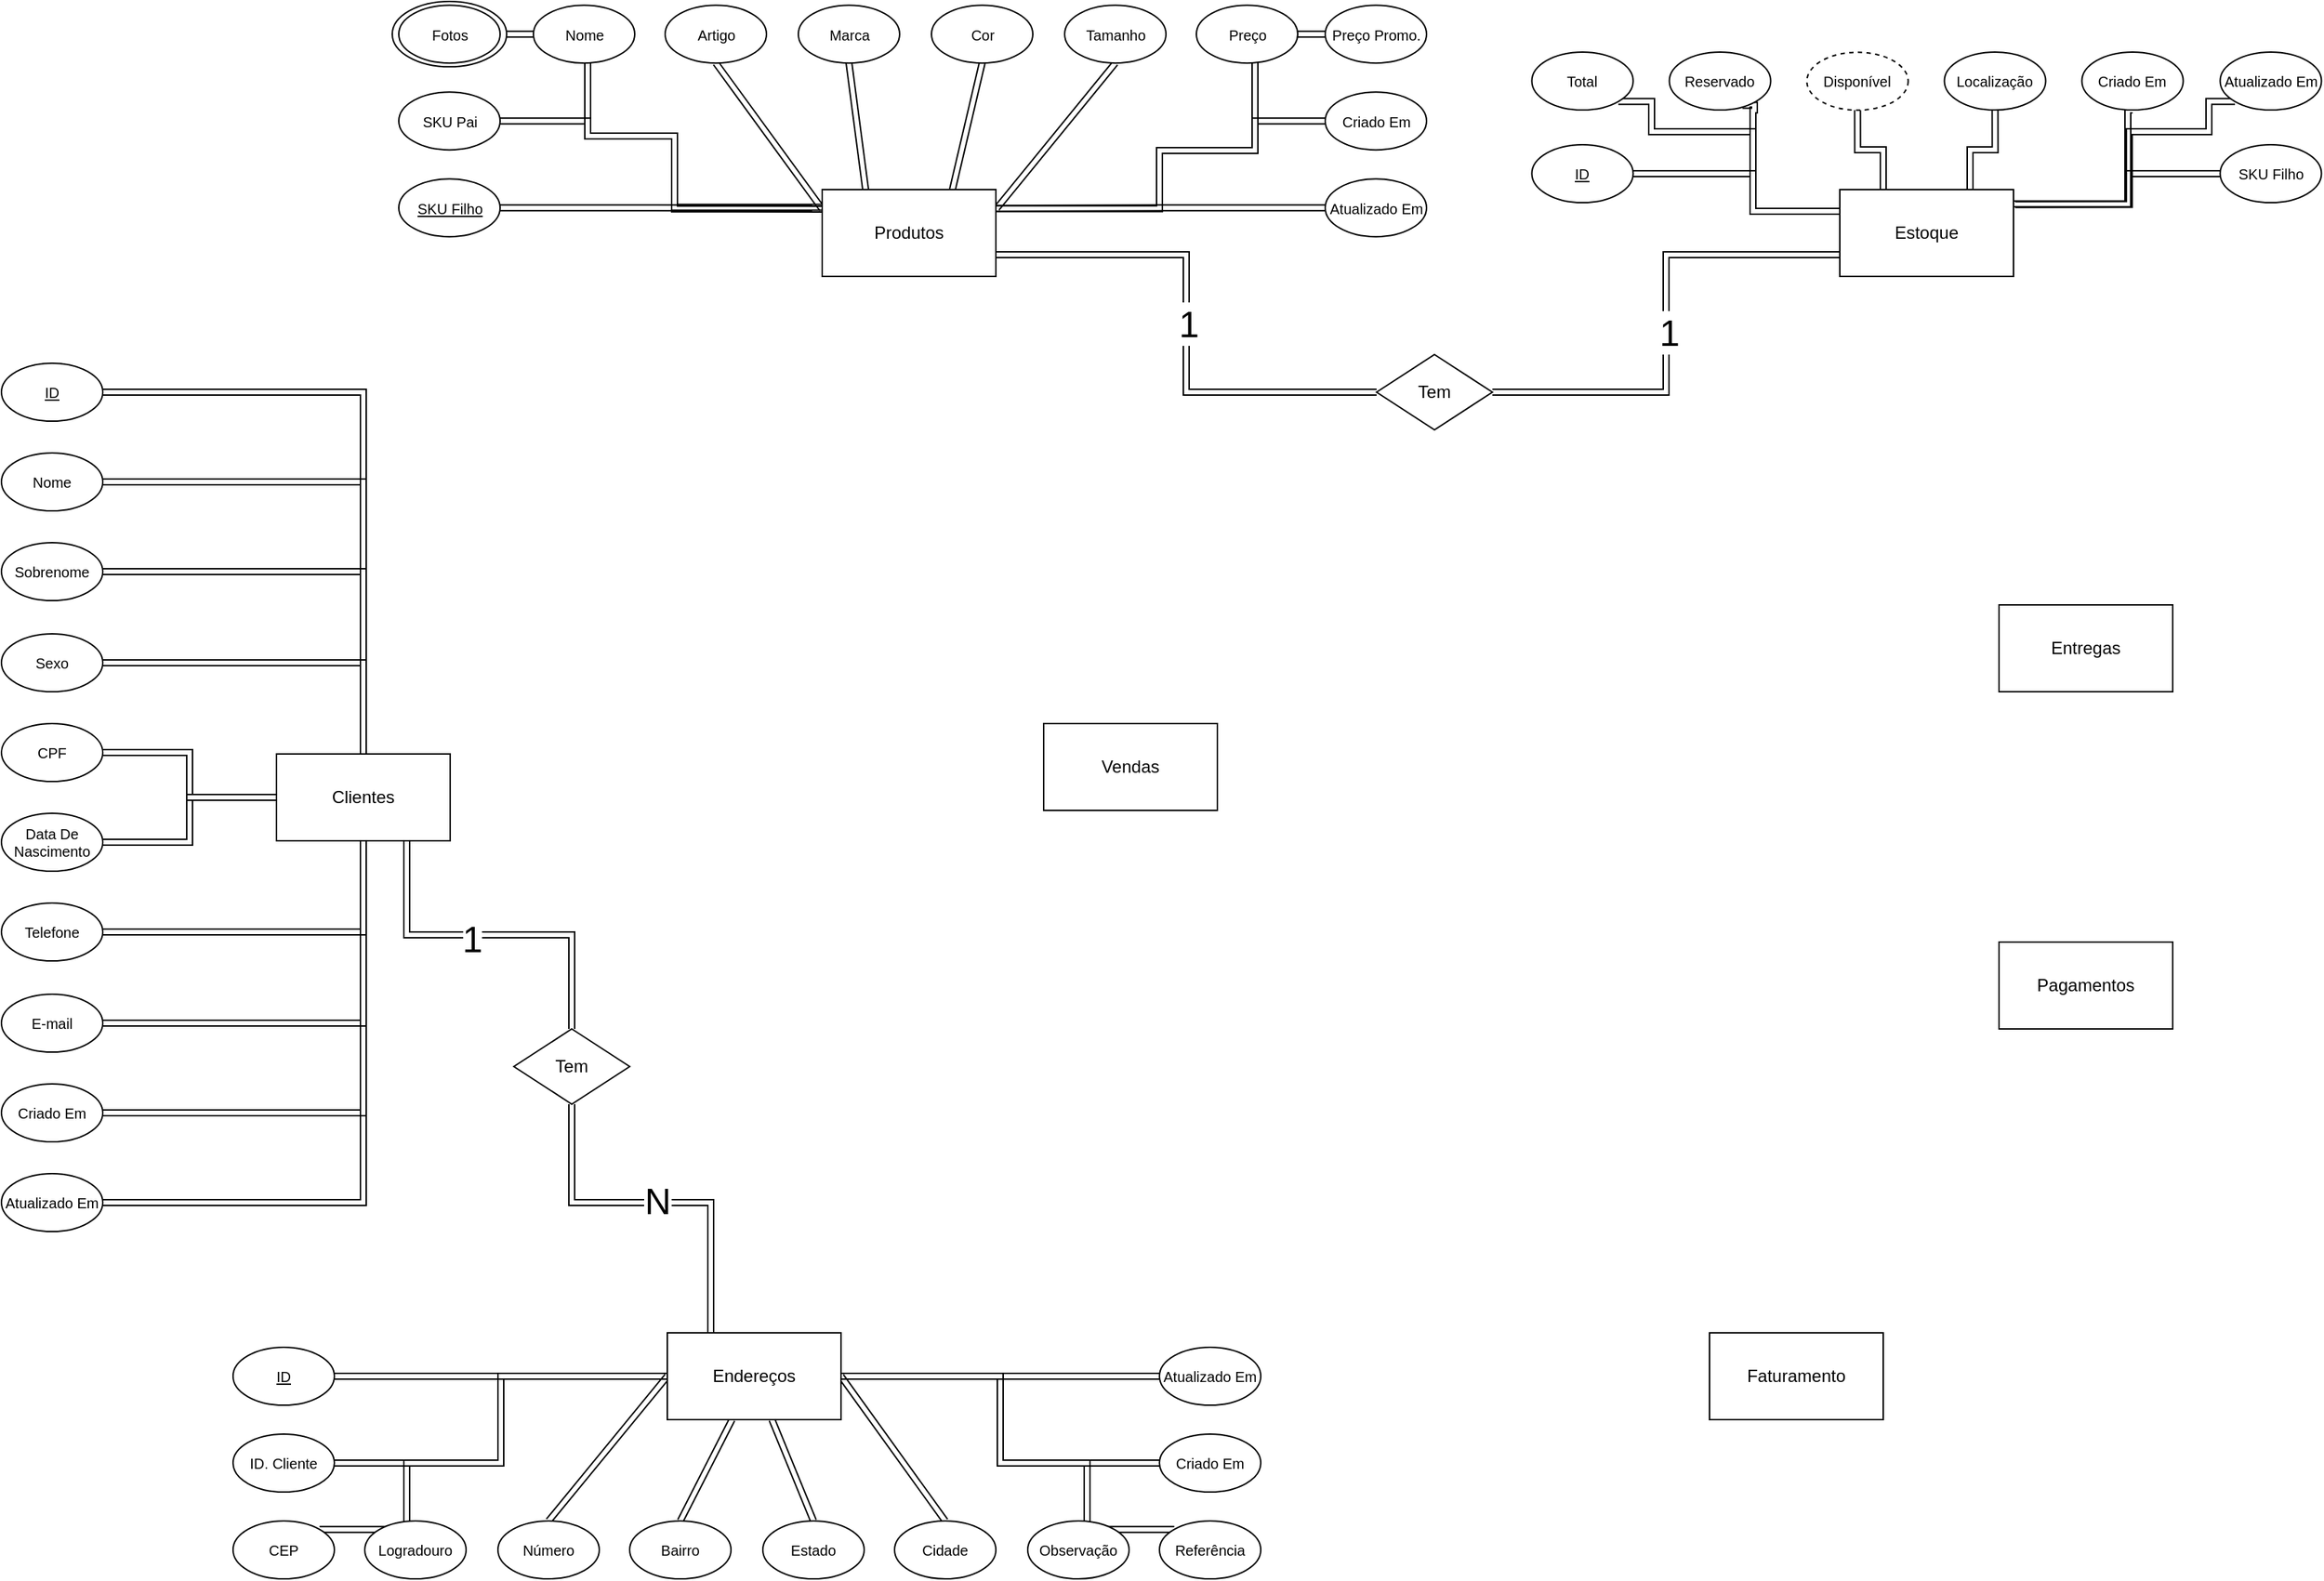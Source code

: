 <mxfile version="22.1.5" type="github">
  <diagram id="R2lEEEUBdFMjLlhIrx00" name="Page-1">
    <mxGraphModel dx="2548" dy="1420" grid="1" gridSize="10" guides="1" tooltips="1" connect="1" arrows="0" fold="1" page="1" pageScale="1" pageWidth="1920" pageHeight="1200" math="0" shadow="0" extFonts="Permanent Marker^https://fonts.googleapis.com/css?family=Permanent+Marker">
      <root>
        <mxCell id="0" />
        <mxCell id="1" parent="0" />
        <mxCell id="kjcYXcIze7tY7zo2vyRR-1" value="Clientes" style="rounded=0;whiteSpace=wrap;html=1;" parent="1" vertex="1">
          <mxGeometry x="230" y="570" width="120" height="60" as="geometry" />
        </mxCell>
        <mxCell id="kjcYXcIze7tY7zo2vyRR-16" style="edgeStyle=orthogonalEdgeStyle;rounded=0;orthogonalLoop=1;jettySize=auto;html=1;shape=link;" parent="1" source="kjcYXcIze7tY7zo2vyRR-2" target="kjcYXcIze7tY7zo2vyRR-1" edge="1">
          <mxGeometry relative="1" as="geometry" />
        </mxCell>
        <mxCell id="kjcYXcIze7tY7zo2vyRR-2" value="ID" style="ellipse;whiteSpace=wrap;html=1;flipV=0;fontSize=10;fontStyle=4" parent="1" vertex="1">
          <mxGeometry x="40" y="300" width="70" height="40" as="geometry" />
        </mxCell>
        <mxCell id="kjcYXcIze7tY7zo2vyRR-17" style="edgeStyle=orthogonalEdgeStyle;rounded=0;orthogonalLoop=1;jettySize=auto;html=1;shape=link;" parent="1" source="kjcYXcIze7tY7zo2vyRR-3" target="kjcYXcIze7tY7zo2vyRR-1" edge="1">
          <mxGeometry relative="1" as="geometry" />
        </mxCell>
        <mxCell id="kjcYXcIze7tY7zo2vyRR-3" value="Nome" style="ellipse;whiteSpace=wrap;html=1;flipV=0;fontSize=10;" parent="1" vertex="1">
          <mxGeometry x="40" y="362" width="70" height="40" as="geometry" />
        </mxCell>
        <mxCell id="kjcYXcIze7tY7zo2vyRR-18" style="edgeStyle=orthogonalEdgeStyle;rounded=0;orthogonalLoop=1;jettySize=auto;html=1;shape=link;" parent="1" source="kjcYXcIze7tY7zo2vyRR-4" target="kjcYXcIze7tY7zo2vyRR-1" edge="1">
          <mxGeometry relative="1" as="geometry" />
        </mxCell>
        <mxCell id="kjcYXcIze7tY7zo2vyRR-4" value="Sobrenome" style="ellipse;whiteSpace=wrap;html=1;flipV=0;fontSize=10;" parent="1" vertex="1">
          <mxGeometry x="40" y="424" width="70" height="40" as="geometry" />
        </mxCell>
        <mxCell id="kjcYXcIze7tY7zo2vyRR-19" style="edgeStyle=orthogonalEdgeStyle;rounded=0;orthogonalLoop=1;jettySize=auto;html=1;shape=link;" parent="1" source="kjcYXcIze7tY7zo2vyRR-5" target="kjcYXcIze7tY7zo2vyRR-1" edge="1">
          <mxGeometry relative="1" as="geometry" />
        </mxCell>
        <mxCell id="kjcYXcIze7tY7zo2vyRR-5" value="Sexo" style="ellipse;whiteSpace=wrap;html=1;flipV=0;fontSize=10;" parent="1" vertex="1">
          <mxGeometry x="40" y="487" width="70" height="40" as="geometry" />
        </mxCell>
        <mxCell id="kjcYXcIze7tY7zo2vyRR-20" style="edgeStyle=orthogonalEdgeStyle;rounded=0;orthogonalLoop=1;jettySize=auto;html=1;shape=link;" parent="1" source="kjcYXcIze7tY7zo2vyRR-6" target="kjcYXcIze7tY7zo2vyRR-1" edge="1">
          <mxGeometry relative="1" as="geometry" />
        </mxCell>
        <mxCell id="kjcYXcIze7tY7zo2vyRR-6" value="CPF" style="ellipse;whiteSpace=wrap;html=1;flipV=0;fontSize=10;" parent="1" vertex="1">
          <mxGeometry x="40" y="549" width="70" height="40" as="geometry" />
        </mxCell>
        <mxCell id="kjcYXcIze7tY7zo2vyRR-21" style="edgeStyle=orthogonalEdgeStyle;rounded=0;orthogonalLoop=1;jettySize=auto;html=1;shape=link;" parent="1" source="kjcYXcIze7tY7zo2vyRR-8" target="kjcYXcIze7tY7zo2vyRR-1" edge="1">
          <mxGeometry relative="1" as="geometry" />
        </mxCell>
        <mxCell id="kjcYXcIze7tY7zo2vyRR-8" value="&lt;div style=&quot;font-size: 10px;&quot;&gt;Data De&lt;/div&gt;&lt;div style=&quot;font-size: 10px;&quot;&gt;Nascimento&lt;/div&gt;" style="ellipse;whiteSpace=wrap;html=1;flipV=0;fontSize=10;" parent="1" vertex="1">
          <mxGeometry x="40" y="611" width="70" height="40" as="geometry" />
        </mxCell>
        <mxCell id="kjcYXcIze7tY7zo2vyRR-22" style="edgeStyle=orthogonalEdgeStyle;rounded=0;orthogonalLoop=1;jettySize=auto;html=1;shape=link;" parent="1" source="kjcYXcIze7tY7zo2vyRR-9" target="kjcYXcIze7tY7zo2vyRR-1" edge="1">
          <mxGeometry relative="1" as="geometry" />
        </mxCell>
        <mxCell id="kjcYXcIze7tY7zo2vyRR-9" value="Telefone" style="ellipse;whiteSpace=wrap;html=1;flipV=0;fontSize=10;" parent="1" vertex="1">
          <mxGeometry x="40" y="673" width="70" height="40" as="geometry" />
        </mxCell>
        <mxCell id="kjcYXcIze7tY7zo2vyRR-23" style="edgeStyle=orthogonalEdgeStyle;rounded=0;orthogonalLoop=1;jettySize=auto;html=1;shape=link;" parent="1" source="kjcYXcIze7tY7zo2vyRR-10" target="kjcYXcIze7tY7zo2vyRR-1" edge="1">
          <mxGeometry relative="1" as="geometry" />
        </mxCell>
        <mxCell id="kjcYXcIze7tY7zo2vyRR-10" value="E-mail" style="ellipse;whiteSpace=wrap;html=1;flipV=0;fontSize=10;" parent="1" vertex="1">
          <mxGeometry x="40" y="736" width="70" height="40" as="geometry" />
        </mxCell>
        <mxCell id="kjcYXcIze7tY7zo2vyRR-24" style="edgeStyle=orthogonalEdgeStyle;rounded=0;orthogonalLoop=1;jettySize=auto;html=1;shape=link;" parent="1" source="kjcYXcIze7tY7zo2vyRR-11" target="kjcYXcIze7tY7zo2vyRR-1" edge="1">
          <mxGeometry relative="1" as="geometry" />
        </mxCell>
        <mxCell id="kjcYXcIze7tY7zo2vyRR-11" value="Criado Em" style="ellipse;whiteSpace=wrap;html=1;flipV=0;fontSize=10;" parent="1" vertex="1">
          <mxGeometry x="40" y="798" width="70" height="40" as="geometry" />
        </mxCell>
        <mxCell id="kjcYXcIze7tY7zo2vyRR-25" style="edgeStyle=orthogonalEdgeStyle;rounded=0;orthogonalLoop=1;jettySize=auto;html=1;shape=link;" parent="1" source="kjcYXcIze7tY7zo2vyRR-12" target="kjcYXcIze7tY7zo2vyRR-1" edge="1">
          <mxGeometry relative="1" as="geometry" />
        </mxCell>
        <mxCell id="kjcYXcIze7tY7zo2vyRR-12" value="Atualizado Em" style="ellipse;whiteSpace=wrap;html=1;flipV=0;fontSize=10;" parent="1" vertex="1">
          <mxGeometry x="40" y="860" width="70" height="40" as="geometry" />
        </mxCell>
        <mxCell id="kjcYXcIze7tY7zo2vyRR-42" style="edgeStyle=orthogonalEdgeStyle;shape=link;rounded=0;orthogonalLoop=1;jettySize=auto;html=1;exitX=1;exitY=0.5;exitDx=0;exitDy=0;entryX=0;entryY=0.5;entryDx=0;entryDy=0;" parent="1" source="kjcYXcIze7tY7zo2vyRR-27" target="kjcYXcIze7tY7zo2vyRR-39" edge="1">
          <mxGeometry relative="1" as="geometry" />
        </mxCell>
        <mxCell id="kjcYXcIze7tY7zo2vyRR-27" value="ID" style="ellipse;whiteSpace=wrap;html=1;flipV=1;fontSize=10;fontStyle=4;flipH=0;" parent="1" vertex="1">
          <mxGeometry x="200" y="980" width="70" height="40" as="geometry" />
        </mxCell>
        <mxCell id="kjcYXcIze7tY7zo2vyRR-43" style="edgeStyle=orthogonalEdgeStyle;shape=link;rounded=0;orthogonalLoop=1;jettySize=auto;html=1;exitX=1;exitY=0.5;exitDx=0;exitDy=0;entryX=0;entryY=0.5;entryDx=0;entryDy=0;" parent="1" source="kjcYXcIze7tY7zo2vyRR-28" target="kjcYXcIze7tY7zo2vyRR-39" edge="1">
          <mxGeometry relative="1" as="geometry" />
        </mxCell>
        <mxCell id="kjcYXcIze7tY7zo2vyRR-28" value="ID. Cliente" style="ellipse;whiteSpace=wrap;html=1;flipV=1;fontSize=10;fontStyle=0;flipH=0;" parent="1" vertex="1">
          <mxGeometry x="200" y="1040" width="70" height="40" as="geometry" />
        </mxCell>
        <mxCell id="kjcYXcIze7tY7zo2vyRR-44" style="edgeStyle=orthogonalEdgeStyle;shape=link;rounded=0;orthogonalLoop=1;jettySize=auto;html=1;exitX=1;exitY=0;exitDx=0;exitDy=0;entryX=0;entryY=0.5;entryDx=0;entryDy=0;" parent="1" source="kjcYXcIze7tY7zo2vyRR-29" target="kjcYXcIze7tY7zo2vyRR-39" edge="1">
          <mxGeometry relative="1" as="geometry">
            <Array as="points">
              <mxPoint x="320" y="1106" />
              <mxPoint x="320" y="1060" />
              <mxPoint x="385" y="1060" />
              <mxPoint x="385" y="1000" />
            </Array>
          </mxGeometry>
        </mxCell>
        <mxCell id="kjcYXcIze7tY7zo2vyRR-29" value="CEP" style="ellipse;whiteSpace=wrap;html=1;flipV=1;fontSize=10;fontStyle=0;flipH=0;" parent="1" vertex="1">
          <mxGeometry x="200" y="1100" width="70" height="40" as="geometry" />
        </mxCell>
        <mxCell id="kjcYXcIze7tY7zo2vyRR-30" value="Logradouro" style="ellipse;whiteSpace=wrap;html=1;flipV=1;fontSize=10;fontStyle=0;flipH=0;" parent="1" vertex="1">
          <mxGeometry x="291" y="1100" width="70" height="40" as="geometry" />
        </mxCell>
        <mxCell id="xNAhnkP9YiVKi_0hHKyy-1" style="edgeStyle=none;shape=link;rounded=0;orthogonalLoop=1;jettySize=auto;html=1;exitX=0.5;exitY=0;exitDx=0;exitDy=0;entryX=0;entryY=0.5;entryDx=0;entryDy=0;" edge="1" parent="1" source="kjcYXcIze7tY7zo2vyRR-31" target="kjcYXcIze7tY7zo2vyRR-39">
          <mxGeometry relative="1" as="geometry" />
        </mxCell>
        <mxCell id="kjcYXcIze7tY7zo2vyRR-31" value="Número" style="ellipse;whiteSpace=wrap;html=1;flipV=1;fontSize=10;fontStyle=0;flipH=0;" parent="1" vertex="1">
          <mxGeometry x="383" y="1100" width="70" height="40" as="geometry" />
        </mxCell>
        <mxCell id="xNAhnkP9YiVKi_0hHKyy-2" style="edgeStyle=none;shape=link;rounded=0;orthogonalLoop=1;jettySize=auto;html=1;exitX=0.5;exitY=0;exitDx=0;exitDy=0;" edge="1" parent="1" source="kjcYXcIze7tY7zo2vyRR-32" target="kjcYXcIze7tY7zo2vyRR-39">
          <mxGeometry relative="1" as="geometry" />
        </mxCell>
        <mxCell id="kjcYXcIze7tY7zo2vyRR-32" value="Bairro" style="ellipse;whiteSpace=wrap;html=1;flipV=1;fontSize=10;fontStyle=0;flipH=0;" parent="1" vertex="1">
          <mxGeometry x="474" y="1100" width="70" height="40" as="geometry" />
        </mxCell>
        <mxCell id="xNAhnkP9YiVKi_0hHKyy-4" style="edgeStyle=none;shape=link;rounded=0;orthogonalLoop=1;jettySize=auto;html=1;exitX=0.5;exitY=0;exitDx=0;exitDy=0;entryX=1;entryY=0.5;entryDx=0;entryDy=0;" edge="1" parent="1" source="kjcYXcIze7tY7zo2vyRR-33" target="kjcYXcIze7tY7zo2vyRR-39">
          <mxGeometry relative="1" as="geometry" />
        </mxCell>
        <mxCell id="kjcYXcIze7tY7zo2vyRR-33" value="Cidade" style="ellipse;whiteSpace=wrap;html=1;flipV=1;fontSize=10;fontStyle=0;flipH=0;" parent="1" vertex="1">
          <mxGeometry x="657" y="1100" width="70" height="40" as="geometry" />
        </mxCell>
        <mxCell id="xNAhnkP9YiVKi_0hHKyy-3" style="edgeStyle=none;shape=link;rounded=0;orthogonalLoop=1;jettySize=auto;html=1;exitX=0.5;exitY=0;exitDx=0;exitDy=0;" edge="1" parent="1" source="kjcYXcIze7tY7zo2vyRR-34" target="kjcYXcIze7tY7zo2vyRR-39">
          <mxGeometry relative="1" as="geometry" />
        </mxCell>
        <mxCell id="kjcYXcIze7tY7zo2vyRR-34" value="Estado" style="ellipse;whiteSpace=wrap;html=1;flipV=1;fontSize=10;fontStyle=0;flipH=0;" parent="1" vertex="1">
          <mxGeometry x="566" y="1100" width="70" height="40" as="geometry" />
        </mxCell>
        <mxCell id="xNAhnkP9YiVKi_0hHKyy-9" style="edgeStyle=orthogonalEdgeStyle;shape=link;rounded=0;orthogonalLoop=1;jettySize=auto;html=1;exitX=0;exitY=0;exitDx=0;exitDy=0;entryX=1;entryY=0.5;entryDx=0;entryDy=0;" edge="1" parent="1" source="kjcYXcIze7tY7zo2vyRR-36" target="kjcYXcIze7tY7zo2vyRR-39">
          <mxGeometry relative="1" as="geometry">
            <Array as="points">
              <mxPoint x="790" y="1106" />
              <mxPoint x="790" y="1060" />
              <mxPoint x="730" y="1060" />
              <mxPoint x="730" y="1000" />
            </Array>
          </mxGeometry>
        </mxCell>
        <mxCell id="kjcYXcIze7tY7zo2vyRR-36" value="Referência" style="ellipse;whiteSpace=wrap;html=1;flipV=1;fontSize=10;fontStyle=0;flipH=0;" parent="1" vertex="1">
          <mxGeometry x="840" y="1100" width="70" height="40" as="geometry" />
        </mxCell>
        <mxCell id="xNAhnkP9YiVKi_0hHKyy-7" style="edgeStyle=orthogonalEdgeStyle;shape=link;rounded=0;orthogonalLoop=1;jettySize=auto;html=1;exitX=0;exitY=0.5;exitDx=0;exitDy=0;entryX=1;entryY=0.5;entryDx=0;entryDy=0;" edge="1" parent="1" source="kjcYXcIze7tY7zo2vyRR-37" target="kjcYXcIze7tY7zo2vyRR-39">
          <mxGeometry relative="1" as="geometry" />
        </mxCell>
        <mxCell id="kjcYXcIze7tY7zo2vyRR-37" value="&lt;div&gt;Criado Em&lt;/div&gt;" style="ellipse;whiteSpace=wrap;html=1;flipV=1;fontSize=10;fontStyle=0;flipH=0;" parent="1" vertex="1">
          <mxGeometry x="840" y="1040" width="70" height="40" as="geometry" />
        </mxCell>
        <mxCell id="xNAhnkP9YiVKi_0hHKyy-6" style="edgeStyle=orthogonalEdgeStyle;shape=link;rounded=0;orthogonalLoop=1;jettySize=auto;html=1;exitX=0;exitY=0.5;exitDx=0;exitDy=0;entryX=1;entryY=0.5;entryDx=0;entryDy=0;" edge="1" parent="1" source="kjcYXcIze7tY7zo2vyRR-38" target="kjcYXcIze7tY7zo2vyRR-39">
          <mxGeometry relative="1" as="geometry" />
        </mxCell>
        <mxCell id="kjcYXcIze7tY7zo2vyRR-38" value="&lt;div&gt;Atualizado Em&lt;/div&gt;" style="ellipse;whiteSpace=wrap;html=1;flipV=1;fontSize=10;fontStyle=0;flipH=0;" parent="1" vertex="1">
          <mxGeometry x="840" y="980" width="70" height="40" as="geometry" />
        </mxCell>
        <mxCell id="kjcYXcIze7tY7zo2vyRR-39" value="Endereços" style="rounded=0;whiteSpace=wrap;html=1;" parent="1" vertex="1">
          <mxGeometry x="500" y="970" width="120" height="60" as="geometry" />
        </mxCell>
        <mxCell id="kjcYXcIze7tY7zo2vyRR-35" value="Observação" style="ellipse;whiteSpace=wrap;html=1;flipV=1;fontSize=10;fontStyle=0;flipH=0;" parent="1" vertex="1">
          <mxGeometry x="749" y="1100" width="70" height="40" as="geometry" />
        </mxCell>
        <mxCell id="xNAhnkP9YiVKi_0hHKyy-11" style="edgeStyle=orthogonalEdgeStyle;shape=link;rounded=0;orthogonalLoop=1;jettySize=auto;html=1;exitX=0.5;exitY=0;exitDx=0;exitDy=0;entryX=0.75;entryY=1;entryDx=0;entryDy=0;" edge="1" parent="1" source="xNAhnkP9YiVKi_0hHKyy-10" target="kjcYXcIze7tY7zo2vyRR-1">
          <mxGeometry relative="1" as="geometry" />
        </mxCell>
        <mxCell id="xNAhnkP9YiVKi_0hHKyy-13" value="1" style="edgeLabel;html=1;align=center;verticalAlign=middle;resizable=0;points=[];fontSize=25;" vertex="1" connectable="0" parent="xNAhnkP9YiVKi_0hHKyy-11">
          <mxGeometry x="0.105" y="2" relative="1" as="geometry">
            <mxPoint x="1" as="offset" />
          </mxGeometry>
        </mxCell>
        <mxCell id="xNAhnkP9YiVKi_0hHKyy-12" style="edgeStyle=orthogonalEdgeStyle;shape=link;rounded=0;orthogonalLoop=1;jettySize=auto;html=1;exitX=0.5;exitY=1;exitDx=0;exitDy=0;entryX=0.25;entryY=0;entryDx=0;entryDy=0;" edge="1" parent="1" source="xNAhnkP9YiVKi_0hHKyy-10" target="kjcYXcIze7tY7zo2vyRR-39">
          <mxGeometry relative="1" as="geometry">
            <Array as="points">
              <mxPoint x="434" y="880" />
              <mxPoint x="530" y="880" />
            </Array>
          </mxGeometry>
        </mxCell>
        <mxCell id="xNAhnkP9YiVKi_0hHKyy-16" value="N" style="edgeLabel;html=1;align=center;verticalAlign=middle;resizable=0;points=[];fontSize=25;" vertex="1" connectable="0" parent="xNAhnkP9YiVKi_0hHKyy-12">
          <mxGeometry x="0.0" y="2" relative="1" as="geometry">
            <mxPoint as="offset" />
          </mxGeometry>
        </mxCell>
        <mxCell id="xNAhnkP9YiVKi_0hHKyy-10" value="Tem" style="rhombus;whiteSpace=wrap;html=1;" vertex="1" parent="1">
          <mxGeometry x="394" y="760" width="80" height="52" as="geometry" />
        </mxCell>
        <mxCell id="xNAhnkP9YiVKi_0hHKyy-49" style="edgeStyle=orthogonalEdgeStyle;shape=link;rounded=0;orthogonalLoop=1;jettySize=auto;html=1;exitX=1;exitY=0.5;exitDx=0;exitDy=0;" edge="1" parent="1" source="xNAhnkP9YiVKi_0hHKyy-18">
          <mxGeometry relative="1" as="geometry">
            <mxPoint x="600" y="193" as="targetPoint" />
          </mxGeometry>
        </mxCell>
        <mxCell id="xNAhnkP9YiVKi_0hHKyy-18" value="SKU Filho" style="ellipse;whiteSpace=wrap;html=1;flipV=0;fontSize=10;fontStyle=4;flipH=0;" vertex="1" parent="1">
          <mxGeometry x="314.5" y="172.57" width="70" height="40" as="geometry" />
        </mxCell>
        <mxCell id="xNAhnkP9YiVKi_0hHKyy-48" style="edgeStyle=orthogonalEdgeStyle;shape=link;rounded=0;orthogonalLoop=1;jettySize=auto;html=1;exitX=1;exitY=0.5;exitDx=0;exitDy=0;entryX=-0.004;entryY=0.224;entryDx=0;entryDy=0;entryPerimeter=0;" edge="1" parent="1" source="xNAhnkP9YiVKi_0hHKyy-22" target="xNAhnkP9YiVKi_0hHKyy-38">
          <mxGeometry relative="1" as="geometry">
            <Array as="points">
              <mxPoint x="445" y="133" />
              <mxPoint x="445" y="143" />
              <mxPoint x="505" y="143" />
              <mxPoint x="505" y="193" />
            </Array>
          </mxGeometry>
        </mxCell>
        <mxCell id="xNAhnkP9YiVKi_0hHKyy-22" value="SKU Pai" style="ellipse;whiteSpace=wrap;html=1;flipV=0;fontSize=10;fontStyle=0;flipH=0;" vertex="1" parent="1">
          <mxGeometry x="314.5" y="112.57" width="70" height="40" as="geometry" />
        </mxCell>
        <mxCell id="xNAhnkP9YiVKi_0hHKyy-51" style="edgeStyle=none;shape=link;rounded=0;orthogonalLoop=1;jettySize=auto;html=1;exitX=0.5;exitY=1;exitDx=0;exitDy=0;entryX=0;entryY=0.224;entryDx=0;entryDy=0;entryPerimeter=0;" edge="1" parent="1" source="xNAhnkP9YiVKi_0hHKyy-23" target="xNAhnkP9YiVKi_0hHKyy-38">
          <mxGeometry relative="1" as="geometry" />
        </mxCell>
        <mxCell id="xNAhnkP9YiVKi_0hHKyy-23" value="Artigo" style="ellipse;whiteSpace=wrap;html=1;flipV=1;fontSize=10;fontStyle=0;flipH=0;" vertex="1" parent="1">
          <mxGeometry x="498.5" y="52.57" width="70" height="40" as="geometry" />
        </mxCell>
        <mxCell id="xNAhnkP9YiVKi_0hHKyy-52" style="edgeStyle=none;shape=link;rounded=0;orthogonalLoop=1;jettySize=auto;html=1;exitX=0.5;exitY=1;exitDx=0;exitDy=0;entryX=0.25;entryY=0;entryDx=0;entryDy=0;" edge="1" parent="1" source="xNAhnkP9YiVKi_0hHKyy-25" target="xNAhnkP9YiVKi_0hHKyy-38">
          <mxGeometry relative="1" as="geometry" />
        </mxCell>
        <mxCell id="xNAhnkP9YiVKi_0hHKyy-25" value="Marca" style="ellipse;whiteSpace=wrap;html=1;flipV=1;fontSize=10;fontStyle=0;flipH=0;" vertex="1" parent="1">
          <mxGeometry x="590.5" y="52.57" width="70" height="40" as="geometry" />
        </mxCell>
        <mxCell id="xNAhnkP9YiVKi_0hHKyy-53" style="edgeStyle=none;shape=link;rounded=0;orthogonalLoop=1;jettySize=auto;html=1;exitX=0.5;exitY=1;exitDx=0;exitDy=0;entryX=0.75;entryY=0;entryDx=0;entryDy=0;" edge="1" parent="1" source="xNAhnkP9YiVKi_0hHKyy-27" target="xNAhnkP9YiVKi_0hHKyy-38">
          <mxGeometry relative="1" as="geometry" />
        </mxCell>
        <mxCell id="xNAhnkP9YiVKi_0hHKyy-27" value="Cor" style="ellipse;whiteSpace=wrap;html=1;flipV=1;fontSize=10;fontStyle=0;flipH=0;" vertex="1" parent="1">
          <mxGeometry x="682.5" y="52.57" width="70" height="40" as="geometry" />
        </mxCell>
        <mxCell id="xNAhnkP9YiVKi_0hHKyy-54" style="edgeStyle=none;shape=link;rounded=0;orthogonalLoop=1;jettySize=auto;html=1;exitX=0.5;exitY=1;exitDx=0;exitDy=0;entryX=1.005;entryY=0.216;entryDx=0;entryDy=0;entryPerimeter=0;" edge="1" parent="1" source="xNAhnkP9YiVKi_0hHKyy-31" target="xNAhnkP9YiVKi_0hHKyy-38">
          <mxGeometry relative="1" as="geometry" />
        </mxCell>
        <mxCell id="xNAhnkP9YiVKi_0hHKyy-31" value="Tamanho" style="ellipse;whiteSpace=wrap;html=1;flipV=1;fontSize=10;fontStyle=0;flipH=0;" vertex="1" parent="1">
          <mxGeometry x="774.5" y="52.57" width="70" height="40" as="geometry" />
        </mxCell>
        <mxCell id="xNAhnkP9YiVKi_0hHKyy-57" style="edgeStyle=orthogonalEdgeStyle;shape=link;rounded=0;orthogonalLoop=1;jettySize=auto;html=1;exitX=0;exitY=0.5;exitDx=0;exitDy=0;entryX=0.987;entryY=0.219;entryDx=0;entryDy=0;entryPerimeter=0;" edge="1" parent="1" source="xNAhnkP9YiVKi_0hHKyy-33" target="xNAhnkP9YiVKi_0hHKyy-38">
          <mxGeometry relative="1" as="geometry">
            <Array as="points">
              <mxPoint x="906" y="133" />
              <mxPoint x="906" y="153" />
              <mxPoint x="840" y="153" />
              <mxPoint x="840" y="193" />
            </Array>
          </mxGeometry>
        </mxCell>
        <mxCell id="xNAhnkP9YiVKi_0hHKyy-33" value="&lt;div&gt;Criado Em&lt;/div&gt;" style="ellipse;whiteSpace=wrap;html=1;flipV=1;fontSize=10;fontStyle=0;flipH=0;" vertex="1" parent="1">
          <mxGeometry x="954.5" y="112.57" width="70" height="40" as="geometry" />
        </mxCell>
        <mxCell id="xNAhnkP9YiVKi_0hHKyy-56" style="edgeStyle=orthogonalEdgeStyle;shape=link;rounded=0;orthogonalLoop=1;jettySize=auto;html=1;exitX=0;exitY=0.5;exitDx=0;exitDy=0;entryX=0.997;entryY=0.219;entryDx=0;entryDy=0;entryPerimeter=0;" edge="1" parent="1" source="xNAhnkP9YiVKi_0hHKyy-35" target="xNAhnkP9YiVKi_0hHKyy-38">
          <mxGeometry relative="1" as="geometry">
            <Array as="points">
              <mxPoint x="906" y="73" />
              <mxPoint x="906" y="153" />
              <mxPoint x="840" y="153" />
              <mxPoint x="840" y="193" />
            </Array>
          </mxGeometry>
        </mxCell>
        <mxCell id="xNAhnkP9YiVKi_0hHKyy-35" value="Preço Promo." style="ellipse;whiteSpace=wrap;html=1;flipV=1;fontSize=10;fontStyle=0;flipH=0;" vertex="1" parent="1">
          <mxGeometry x="954.5" y="52.57" width="70" height="40" as="geometry" />
        </mxCell>
        <mxCell id="xNAhnkP9YiVKi_0hHKyy-96" style="edgeStyle=orthogonalEdgeStyle;shape=link;rounded=0;orthogonalLoop=1;jettySize=auto;html=1;exitX=1;exitY=0.75;exitDx=0;exitDy=0;entryX=0;entryY=0.5;entryDx=0;entryDy=0;" edge="1" parent="1" source="xNAhnkP9YiVKi_0hHKyy-38" target="xNAhnkP9YiVKi_0hHKyy-95">
          <mxGeometry relative="1" as="geometry" />
        </mxCell>
        <mxCell id="xNAhnkP9YiVKi_0hHKyy-98" value="1" style="edgeLabel;html=1;align=center;verticalAlign=middle;resizable=0;points=[];fontSize=25;" vertex="1" connectable="0" parent="xNAhnkP9YiVKi_0hHKyy-96">
          <mxGeometry x="-0.003" y="1" relative="1" as="geometry">
            <mxPoint as="offset" />
          </mxGeometry>
        </mxCell>
        <mxCell id="xNAhnkP9YiVKi_0hHKyy-38" value="Produtos" style="rounded=0;whiteSpace=wrap;html=1;" vertex="1" parent="1">
          <mxGeometry x="607" y="180" width="120" height="60" as="geometry" />
        </mxCell>
        <mxCell id="xNAhnkP9YiVKi_0hHKyy-39" value="Preço" style="ellipse;whiteSpace=wrap;html=1;flipV=1;fontSize=10;fontStyle=0;flipH=0;" vertex="1" parent="1">
          <mxGeometry x="865.5" y="52.57" width="70" height="40" as="geometry" />
        </mxCell>
        <mxCell id="xNAhnkP9YiVKi_0hHKyy-58" style="edgeStyle=orthogonalEdgeStyle;shape=link;rounded=0;orthogonalLoop=1;jettySize=auto;html=1;exitX=0;exitY=0.5;exitDx=0;exitDy=0;entryX=1.002;entryY=0.216;entryDx=0;entryDy=0;entryPerimeter=0;" edge="1" parent="1" source="xNAhnkP9YiVKi_0hHKyy-44" target="xNAhnkP9YiVKi_0hHKyy-38">
          <mxGeometry relative="1" as="geometry" />
        </mxCell>
        <mxCell id="xNAhnkP9YiVKi_0hHKyy-44" value="&lt;div&gt;Atualizado Em&lt;br&gt;&lt;/div&gt;" style="ellipse;whiteSpace=wrap;html=1;flipV=1;fontSize=10;fontStyle=0;flipH=0;" vertex="1" parent="1">
          <mxGeometry x="954.5" y="172.57" width="70" height="40" as="geometry" />
        </mxCell>
        <mxCell id="xNAhnkP9YiVKi_0hHKyy-46" value="" style="group" vertex="1" connectable="0" parent="1">
          <mxGeometry x="310" y="50" width="79" height="45.14" as="geometry" />
        </mxCell>
        <mxCell id="xNAhnkP9YiVKi_0hHKyy-45" value="Fotos" style="ellipse;whiteSpace=wrap;html=1;flipV=0;fontSize=10;fontStyle=0;flipH=0;strokeColor=default;" vertex="1" parent="xNAhnkP9YiVKi_0hHKyy-46">
          <mxGeometry width="79" height="45.14" as="geometry" />
        </mxCell>
        <mxCell id="xNAhnkP9YiVKi_0hHKyy-29" value="Fotos" style="ellipse;whiteSpace=wrap;html=1;flipV=0;fontSize=10;fontStyle=0;flipH=0;strokeColor=default;" vertex="1" parent="xNAhnkP9YiVKi_0hHKyy-46">
          <mxGeometry x="4.5" y="2.57" width="70" height="40" as="geometry" />
        </mxCell>
        <mxCell id="xNAhnkP9YiVKi_0hHKyy-47" style="edgeStyle=orthogonalEdgeStyle;shape=link;rounded=0;orthogonalLoop=1;jettySize=auto;html=1;exitX=1;exitY=0.5;exitDx=0;exitDy=0;entryX=0.004;entryY=0.204;entryDx=0;entryDy=0;entryPerimeter=0;" edge="1" parent="1" source="xNAhnkP9YiVKi_0hHKyy-45" target="xNAhnkP9YiVKi_0hHKyy-38">
          <mxGeometry relative="1" as="geometry">
            <Array as="points">
              <mxPoint x="445" y="73" />
              <mxPoint x="445" y="143" />
              <mxPoint x="505" y="143" />
              <mxPoint x="505" y="192" />
            </Array>
          </mxGeometry>
        </mxCell>
        <mxCell id="xNAhnkP9YiVKi_0hHKyy-20" value="Nome" style="ellipse;whiteSpace=wrap;html=1;flipV=1;fontSize=10;fontStyle=0;flipH=0;" vertex="1" parent="1">
          <mxGeometry x="407.5" y="52.57" width="70" height="40" as="geometry" />
        </mxCell>
        <mxCell id="xNAhnkP9YiVKi_0hHKyy-84" style="edgeStyle=orthogonalEdgeStyle;shape=link;rounded=0;orthogonalLoop=1;jettySize=auto;html=1;exitX=1;exitY=0.5;exitDx=0;exitDy=0;entryX=0;entryY=0.25;entryDx=0;entryDy=0;" edge="1" parent="1" source="xNAhnkP9YiVKi_0hHKyy-60" target="xNAhnkP9YiVKi_0hHKyy-75">
          <mxGeometry relative="1" as="geometry">
            <Array as="points">
              <mxPoint x="1250" y="169" />
              <mxPoint x="1250" y="195" />
            </Array>
          </mxGeometry>
        </mxCell>
        <mxCell id="xNAhnkP9YiVKi_0hHKyy-60" value="ID" style="ellipse;whiteSpace=wrap;html=1;flipV=0;fontSize=10;fontStyle=4;flipH=0;" vertex="1" parent="1">
          <mxGeometry x="1097.25" y="149" width="70" height="40" as="geometry" />
        </mxCell>
        <mxCell id="xNAhnkP9YiVKi_0hHKyy-62" value="SKU Filho" style="ellipse;whiteSpace=wrap;html=1;flipV=0;fontSize=10;fontStyle=0;flipH=0;" vertex="1" parent="1">
          <mxGeometry x="1572.75" y="149" width="70" height="40" as="geometry" />
        </mxCell>
        <mxCell id="xNAhnkP9YiVKi_0hHKyy-85" style="edgeStyle=orthogonalEdgeStyle;shape=link;rounded=0;orthogonalLoop=1;jettySize=auto;html=1;exitX=1;exitY=1;exitDx=0;exitDy=0;entryX=0;entryY=0.25;entryDx=0;entryDy=0;" edge="1" parent="1" source="xNAhnkP9YiVKi_0hHKyy-64" target="xNAhnkP9YiVKi_0hHKyy-75">
          <mxGeometry relative="1" as="geometry">
            <Array as="points">
              <mxPoint x="1180" y="119" />
              <mxPoint x="1180" y="140" />
              <mxPoint x="1250" y="140" />
              <mxPoint x="1250" y="195" />
            </Array>
          </mxGeometry>
        </mxCell>
        <mxCell id="xNAhnkP9YiVKi_0hHKyy-64" value="Total" style="ellipse;whiteSpace=wrap;html=1;flipV=1;fontSize=10;fontStyle=0;flipH=0;" vertex="1" parent="1">
          <mxGeometry x="1097.25" y="85" width="70" height="40" as="geometry" />
        </mxCell>
        <mxCell id="xNAhnkP9YiVKi_0hHKyy-87" style="edgeStyle=orthogonalEdgeStyle;shape=link;rounded=0;orthogonalLoop=1;jettySize=auto;html=1;exitX=0.5;exitY=1;exitDx=0;exitDy=0;entryX=0.75;entryY=0;entryDx=0;entryDy=0;" edge="1" parent="1" source="xNAhnkP9YiVKi_0hHKyy-66" target="xNAhnkP9YiVKi_0hHKyy-75">
          <mxGeometry relative="1" as="geometry" />
        </mxCell>
        <mxCell id="xNAhnkP9YiVKi_0hHKyy-66" value="Localização" style="ellipse;whiteSpace=wrap;html=1;flipV=1;fontSize=10;fontStyle=0;flipH=0;" vertex="1" parent="1">
          <mxGeometry x="1382.25" y="85" width="70" height="40" as="geometry" />
        </mxCell>
        <mxCell id="xNAhnkP9YiVKi_0hHKyy-88" style="edgeStyle=orthogonalEdgeStyle;shape=link;rounded=0;orthogonalLoop=1;jettySize=auto;html=1;exitX=0.5;exitY=1;exitDx=0;exitDy=0;entryX=0.987;entryY=0.165;entryDx=0;entryDy=0;entryPerimeter=0;" edge="1" parent="1" source="xNAhnkP9YiVKi_0hHKyy-72" target="xNAhnkP9YiVKi_0hHKyy-75">
          <mxGeometry relative="1" as="geometry">
            <Array as="points">
              <mxPoint x="1509" y="190" />
            </Array>
          </mxGeometry>
        </mxCell>
        <mxCell id="xNAhnkP9YiVKi_0hHKyy-72" value="&lt;div&gt;Criado Em&lt;/div&gt;" style="ellipse;whiteSpace=wrap;html=1;flipV=1;fontSize=10;fontStyle=0;flipH=0;" vertex="1" parent="1">
          <mxGeometry x="1477.25" y="85" width="70" height="40" as="geometry" />
        </mxCell>
        <mxCell id="xNAhnkP9YiVKi_0hHKyy-75" value="Estoque" style="rounded=0;whiteSpace=wrap;html=1;" vertex="1" parent="1">
          <mxGeometry x="1310" y="180" width="120" height="60" as="geometry" />
        </mxCell>
        <mxCell id="xNAhnkP9YiVKi_0hHKyy-89" style="edgeStyle=orthogonalEdgeStyle;shape=link;rounded=0;orthogonalLoop=1;jettySize=auto;html=1;exitX=0;exitY=1;exitDx=0;exitDy=0;" edge="1" parent="1" source="xNAhnkP9YiVKi_0hHKyy-78">
          <mxGeometry relative="1" as="geometry">
            <mxPoint x="1440" y="190" as="targetPoint" />
            <Array as="points">
              <mxPoint x="1565" y="119" />
              <mxPoint x="1565" y="140" />
              <mxPoint x="1510" y="140" />
              <mxPoint x="1510" y="190" />
            </Array>
          </mxGeometry>
        </mxCell>
        <mxCell id="xNAhnkP9YiVKi_0hHKyy-78" value="&lt;div&gt;Atualizado Em&lt;br&gt;&lt;/div&gt;" style="ellipse;whiteSpace=wrap;html=1;flipV=1;fontSize=10;fontStyle=0;flipH=0;" vertex="1" parent="1">
          <mxGeometry x="1572.75" y="85" width="70" height="40" as="geometry" />
        </mxCell>
        <mxCell id="xNAhnkP9YiVKi_0hHKyy-92" style="edgeStyle=orthogonalEdgeStyle;shape=link;rounded=0;orthogonalLoop=1;jettySize=auto;html=1;exitX=0.721;exitY=0.082;exitDx=0;exitDy=0;entryX=0;entryY=0.25;entryDx=0;entryDy=0;exitPerimeter=0;" edge="1" parent="1" source="xNAhnkP9YiVKi_0hHKyy-83" target="xNAhnkP9YiVKi_0hHKyy-75">
          <mxGeometry relative="1" as="geometry">
            <Array as="points">
              <mxPoint x="1251" y="125" />
              <mxPoint x="1250" y="125" />
              <mxPoint x="1250" y="195" />
            </Array>
          </mxGeometry>
        </mxCell>
        <mxCell id="xNAhnkP9YiVKi_0hHKyy-83" value="Reservado" style="ellipse;whiteSpace=wrap;html=1;flipV=1;fontSize=10;fontStyle=0;flipH=0;" vertex="1" parent="1">
          <mxGeometry x="1192.25" y="85" width="70" height="40" as="geometry" />
        </mxCell>
        <mxCell id="xNAhnkP9YiVKi_0hHKyy-86" style="edgeStyle=orthogonalEdgeStyle;shape=link;rounded=0;orthogonalLoop=1;jettySize=auto;html=1;exitX=0.5;exitY=1;exitDx=0;exitDy=0;entryX=0.25;entryY=0;entryDx=0;entryDy=0;" edge="1" parent="1" source="xNAhnkP9YiVKi_0hHKyy-81" target="xNAhnkP9YiVKi_0hHKyy-75">
          <mxGeometry relative="1" as="geometry" />
        </mxCell>
        <mxCell id="xNAhnkP9YiVKi_0hHKyy-81" value="Disponível" style="ellipse;whiteSpace=wrap;html=1;flipV=0;fontSize=10;fontStyle=0;flipH=0;strokeColor=default;dashed=1;" vertex="1" parent="1">
          <mxGeometry x="1287.25" y="85.14" width="70" height="40" as="geometry" />
        </mxCell>
        <mxCell id="xNAhnkP9YiVKi_0hHKyy-93" style="edgeStyle=orthogonalEdgeStyle;shape=link;rounded=0;orthogonalLoop=1;jettySize=auto;html=1;exitX=0;exitY=0.5;exitDx=0;exitDy=0;entryX=1.01;entryY=0.172;entryDx=0;entryDy=0;entryPerimeter=0;" edge="1" parent="1" source="xNAhnkP9YiVKi_0hHKyy-62" target="xNAhnkP9YiVKi_0hHKyy-75">
          <mxGeometry relative="1" as="geometry">
            <Array as="points">
              <mxPoint x="1510" y="169" />
              <mxPoint x="1510" y="190" />
            </Array>
          </mxGeometry>
        </mxCell>
        <mxCell id="xNAhnkP9YiVKi_0hHKyy-97" style="edgeStyle=orthogonalEdgeStyle;shape=link;rounded=0;orthogonalLoop=1;jettySize=auto;html=1;exitX=1;exitY=0.5;exitDx=0;exitDy=0;entryX=0;entryY=0.75;entryDx=0;entryDy=0;" edge="1" parent="1" source="xNAhnkP9YiVKi_0hHKyy-95" target="xNAhnkP9YiVKi_0hHKyy-75">
          <mxGeometry relative="1" as="geometry" />
        </mxCell>
        <mxCell id="xNAhnkP9YiVKi_0hHKyy-99" value="1" style="edgeLabel;html=1;align=center;verticalAlign=middle;resizable=0;points=[];fontSize=25;" vertex="1" connectable="0" parent="xNAhnkP9YiVKi_0hHKyy-97">
          <mxGeometry x="-0.032" y="-2" relative="1" as="geometry">
            <mxPoint as="offset" />
          </mxGeometry>
        </mxCell>
        <mxCell id="xNAhnkP9YiVKi_0hHKyy-95" value="Tem" style="rhombus;whiteSpace=wrap;html=1;" vertex="1" parent="1">
          <mxGeometry x="990" y="294" width="80" height="52" as="geometry" />
        </mxCell>
        <mxCell id="xNAhnkP9YiVKi_0hHKyy-100" value="Vendas" style="rounded=0;whiteSpace=wrap;html=1;" vertex="1" parent="1">
          <mxGeometry x="760" y="549" width="120" height="60" as="geometry" />
        </mxCell>
        <mxCell id="xNAhnkP9YiVKi_0hHKyy-101" value="Entregas" style="rounded=0;whiteSpace=wrap;html=1;" vertex="1" parent="1">
          <mxGeometry x="1420" y="467" width="120" height="60" as="geometry" />
        </mxCell>
        <mxCell id="xNAhnkP9YiVKi_0hHKyy-102" value="Pagamentos" style="rounded=0;whiteSpace=wrap;html=1;" vertex="1" parent="1">
          <mxGeometry x="1420" y="700" width="120" height="60" as="geometry" />
        </mxCell>
        <mxCell id="xNAhnkP9YiVKi_0hHKyy-103" value="Faturamento" style="rounded=0;whiteSpace=wrap;html=1;" vertex="1" parent="1">
          <mxGeometry x="1220" y="970" width="120" height="60" as="geometry" />
        </mxCell>
      </root>
    </mxGraphModel>
  </diagram>
</mxfile>
